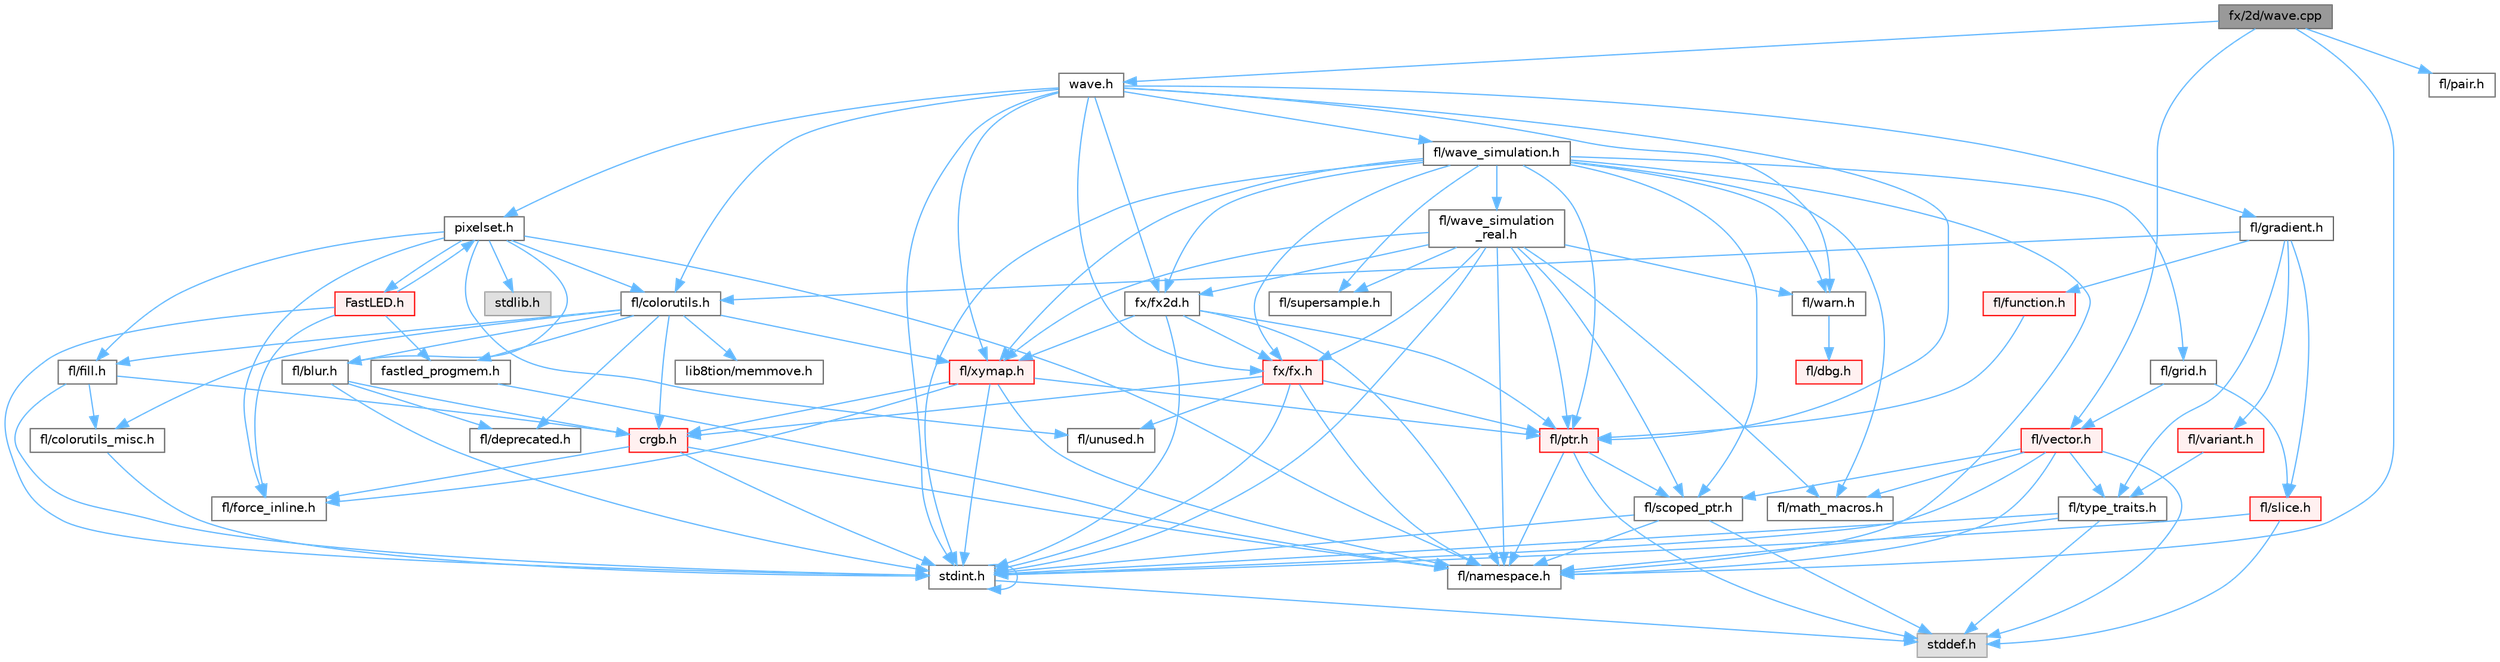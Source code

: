 digraph "fx/2d/wave.cpp"
{
 // INTERACTIVE_SVG=YES
 // LATEX_PDF_SIZE
  bgcolor="transparent";
  edge [fontname=Helvetica,fontsize=10,labelfontname=Helvetica,labelfontsize=10];
  node [fontname=Helvetica,fontsize=10,shape=box,height=0.2,width=0.4];
  Node1 [id="Node000001",label="fx/2d/wave.cpp",height=0.2,width=0.4,color="gray40", fillcolor="grey60", style="filled", fontcolor="black",tooltip=" "];
  Node1 -> Node2 [id="edge1_Node000001_Node000002",color="steelblue1",style="solid",tooltip=" "];
  Node2 [id="Node000002",label="wave.h",height=0.2,width=0.4,color="grey40", fillcolor="white", style="filled",URL="$de/de9/src_2fx_22d_2wave_8h.html",tooltip=" "];
  Node2 -> Node3 [id="edge2_Node000002_Node000003",color="steelblue1",style="solid",tooltip=" "];
  Node3 [id="Node000003",label="stdint.h",height=0.2,width=0.4,color="grey40", fillcolor="white", style="filled",URL="$df/dd8/stdint_8h.html",tooltip=" "];
  Node3 -> Node4 [id="edge3_Node000003_Node000004",color="steelblue1",style="solid",tooltip=" "];
  Node4 [id="Node000004",label="stddef.h",height=0.2,width=0.4,color="grey60", fillcolor="#E0E0E0", style="filled",tooltip=" "];
  Node3 -> Node3 [id="edge4_Node000003_Node000003",color="steelblue1",style="solid",tooltip=" "];
  Node2 -> Node5 [id="edge5_Node000002_Node000005",color="steelblue1",style="solid",tooltip=" "];
  Node5 [id="Node000005",label="fl/warn.h",height=0.2,width=0.4,color="grey40", fillcolor="white", style="filled",URL="$de/d77/warn_8h.html",tooltip=" "];
  Node5 -> Node6 [id="edge6_Node000005_Node000006",color="steelblue1",style="solid",tooltip=" "];
  Node6 [id="Node000006",label="fl/dbg.h",height=0.2,width=0.4,color="red", fillcolor="#FFF0F0", style="filled",URL="$d6/d01/dbg_8h.html",tooltip=" "];
  Node2 -> Node29 [id="edge7_Node000002_Node000029",color="steelblue1",style="solid",tooltip=" "];
  Node29 [id="Node000029",label="fl/colorutils.h",height=0.2,width=0.4,color="grey40", fillcolor="white", style="filled",URL="$d7/df9/fl_2colorutils_8h.html",tooltip="Utility functions for color fill, palettes, blending, and more."];
  Node29 -> Node8 [id="edge8_Node000029_Node000008",color="steelblue1",style="solid",tooltip=" "];
  Node8 [id="Node000008",label="crgb.h",height=0.2,width=0.4,color="red", fillcolor="#FFF0F0", style="filled",URL="$db/dd1/crgb_8h.html",tooltip="Defines the red, green, and blue (RGB) pixel struct."];
  Node8 -> Node3 [id="edge9_Node000008_Node000003",color="steelblue1",style="solid",tooltip=" "];
  Node8 -> Node10 [id="edge10_Node000008_Node000010",color="steelblue1",style="solid",tooltip=" "];
  Node10 [id="Node000010",label="fl/namespace.h",height=0.2,width=0.4,color="grey40", fillcolor="white", style="filled",URL="$df/d2a/namespace_8h.html",tooltip="Implements the FastLED namespace macros."];
  Node8 -> Node13 [id="edge11_Node000008_Node000013",color="steelblue1",style="solid",tooltip=" "];
  Node13 [id="Node000013",label="fl/force_inline.h",height=0.2,width=0.4,color="grey40", fillcolor="white", style="filled",URL="$d4/d64/force__inline_8h.html",tooltip=" "];
  Node29 -> Node30 [id="edge12_Node000029_Node000030",color="steelblue1",style="solid",tooltip=" "];
  Node30 [id="Node000030",label="fastled_progmem.h",height=0.2,width=0.4,color="grey40", fillcolor="white", style="filled",URL="$df/dab/fastled__progmem_8h.html",tooltip="Wrapper definitions to allow seamless use of PROGMEM in environments that have it."];
  Node30 -> Node10 [id="edge13_Node000030_Node000010",color="steelblue1",style="solid",tooltip=" "];
  Node29 -> Node31 [id="edge14_Node000029_Node000031",color="steelblue1",style="solid",tooltip=" "];
  Node31 [id="Node000031",label="fl/blur.h",height=0.2,width=0.4,color="grey40", fillcolor="white", style="filled",URL="$d4/df5/blur_8h.html",tooltip=" "];
  Node31 -> Node3 [id="edge15_Node000031_Node000003",color="steelblue1",style="solid",tooltip=" "];
  Node31 -> Node8 [id="edge16_Node000031_Node000008",color="steelblue1",style="solid",tooltip=" "];
  Node31 -> Node32 [id="edge17_Node000031_Node000032",color="steelblue1",style="solid",tooltip=" "];
  Node32 [id="Node000032",label="fl/deprecated.h",height=0.2,width=0.4,color="grey40", fillcolor="white", style="filled",URL="$d4/dce/deprecated_8h.html",tooltip=" "];
  Node29 -> Node33 [id="edge18_Node000029_Node000033",color="steelblue1",style="solid",tooltip=" "];
  Node33 [id="Node000033",label="fl/colorutils_misc.h",height=0.2,width=0.4,color="grey40", fillcolor="white", style="filled",URL="$dd/db2/colorutils__misc_8h.html",tooltip=" "];
  Node33 -> Node3 [id="edge19_Node000033_Node000003",color="steelblue1",style="solid",tooltip=" "];
  Node29 -> Node32 [id="edge20_Node000029_Node000032",color="steelblue1",style="solid",tooltip=" "];
  Node29 -> Node34 [id="edge21_Node000029_Node000034",color="steelblue1",style="solid",tooltip=" "];
  Node34 [id="Node000034",label="fl/fill.h",height=0.2,width=0.4,color="grey40", fillcolor="white", style="filled",URL="$d2/d78/fill_8h.html",tooltip=" "];
  Node34 -> Node8 [id="edge22_Node000034_Node000008",color="steelblue1",style="solid",tooltip=" "];
  Node34 -> Node33 [id="edge23_Node000034_Node000033",color="steelblue1",style="solid",tooltip=" "];
  Node34 -> Node3 [id="edge24_Node000034_Node000003",color="steelblue1",style="solid",tooltip=" "];
  Node29 -> Node35 [id="edge25_Node000029_Node000035",color="steelblue1",style="solid",tooltip=" "];
  Node35 [id="Node000035",label="fl/xymap.h",height=0.2,width=0.4,color="red", fillcolor="#FFF0F0", style="filled",URL="$da/d61/xymap_8h.html",tooltip=" "];
  Node35 -> Node3 [id="edge26_Node000035_Node000003",color="steelblue1",style="solid",tooltip=" "];
  Node35 -> Node8 [id="edge27_Node000035_Node000008",color="steelblue1",style="solid",tooltip=" "];
  Node35 -> Node13 [id="edge28_Node000035_Node000013",color="steelblue1",style="solid",tooltip=" "];
  Node35 -> Node10 [id="edge29_Node000035_Node000010",color="steelblue1",style="solid",tooltip=" "];
  Node35 -> Node23 [id="edge30_Node000035_Node000023",color="steelblue1",style="solid",tooltip=" "];
  Node23 [id="Node000023",label="fl/ptr.h",height=0.2,width=0.4,color="red", fillcolor="#FFF0F0", style="filled",URL="$dd/d98/ptr_8h.html",tooltip=" "];
  Node23 -> Node4 [id="edge31_Node000023_Node000004",color="steelblue1",style="solid",tooltip=" "];
  Node23 -> Node10 [id="edge32_Node000023_Node000010",color="steelblue1",style="solid",tooltip=" "];
  Node23 -> Node24 [id="edge33_Node000023_Node000024",color="steelblue1",style="solid",tooltip=" "];
  Node24 [id="Node000024",label="fl/scoped_ptr.h",height=0.2,width=0.4,color="grey40", fillcolor="white", style="filled",URL="$d0/d44/scoped__ptr_8h.html",tooltip=" "];
  Node24 -> Node4 [id="edge34_Node000024_Node000004",color="steelblue1",style="solid",tooltip=" "];
  Node24 -> Node3 [id="edge35_Node000024_Node000003",color="steelblue1",style="solid",tooltip=" "];
  Node24 -> Node10 [id="edge36_Node000024_Node000010",color="steelblue1",style="solid",tooltip=" "];
  Node29 -> Node39 [id="edge37_Node000029_Node000039",color="steelblue1",style="solid",tooltip=" "];
  Node39 [id="Node000039",label="lib8tion/memmove.h",height=0.2,width=0.4,color="grey40", fillcolor="white", style="filled",URL="$d9/d72/memmove_8h.html",tooltip=" "];
  Node2 -> Node40 [id="edge38_Node000002_Node000040",color="steelblue1",style="solid",tooltip=" "];
  Node40 [id="Node000040",label="fl/gradient.h",height=0.2,width=0.4,color="grey40", fillcolor="white", style="filled",URL="$db/dfe/gradient_8h.html",tooltip=" "];
  Node40 -> Node29 [id="edge39_Node000040_Node000029",color="steelblue1",style="solid",tooltip=" "];
  Node40 -> Node41 [id="edge40_Node000040_Node000041",color="steelblue1",style="solid",tooltip=" "];
  Node41 [id="Node000041",label="fl/function.h",height=0.2,width=0.4,color="red", fillcolor="#FFF0F0", style="filled",URL="$dd/d67/function_8h.html",tooltip=" "];
  Node41 -> Node23 [id="edge41_Node000041_Node000023",color="steelblue1",style="solid",tooltip=" "];
  Node40 -> Node42 [id="edge42_Node000040_Node000042",color="steelblue1",style="solid",tooltip=" "];
  Node42 [id="Node000042",label="fl/slice.h",height=0.2,width=0.4,color="red", fillcolor="#FFF0F0", style="filled",URL="$d0/d48/slice_8h.html",tooltip=" "];
  Node42 -> Node4 [id="edge43_Node000042_Node000004",color="steelblue1",style="solid",tooltip=" "];
  Node42 -> Node3 [id="edge44_Node000042_Node000003",color="steelblue1",style="solid",tooltip=" "];
  Node40 -> Node15 [id="edge45_Node000040_Node000015",color="steelblue1",style="solid",tooltip=" "];
  Node15 [id="Node000015",label="fl/type_traits.h",height=0.2,width=0.4,color="grey40", fillcolor="white", style="filled",URL="$df/d63/type__traits_8h.html",tooltip=" "];
  Node15 -> Node4 [id="edge46_Node000015_Node000004",color="steelblue1",style="solid",tooltip=" "];
  Node15 -> Node3 [id="edge47_Node000015_Node000003",color="steelblue1",style="solid",tooltip=" "];
  Node15 -> Node10 [id="edge48_Node000015_Node000010",color="steelblue1",style="solid",tooltip=" "];
  Node40 -> Node43 [id="edge49_Node000040_Node000043",color="steelblue1",style="solid",tooltip=" "];
  Node43 [id="Node000043",label="fl/variant.h",height=0.2,width=0.4,color="red", fillcolor="#FFF0F0", style="filled",URL="$d6/d10/variant_8h.html",tooltip=" "];
  Node43 -> Node15 [id="edge50_Node000043_Node000015",color="steelblue1",style="solid",tooltip=" "];
  Node2 -> Node23 [id="edge51_Node000002_Node000023",color="steelblue1",style="solid",tooltip=" "];
  Node2 -> Node44 [id="edge52_Node000002_Node000044",color="steelblue1",style="solid",tooltip=" "];
  Node44 [id="Node000044",label="fl/wave_simulation.h",height=0.2,width=0.4,color="grey40", fillcolor="white", style="filled",URL="$dc/d36/wave__simulation_8h.html",tooltip=" "];
  Node44 -> Node3 [id="edge53_Node000044_Node000003",color="steelblue1",style="solid",tooltip=" "];
  Node44 -> Node22 [id="edge54_Node000044_Node000022",color="steelblue1",style="solid",tooltip=" "];
  Node22 [id="Node000022",label="fl/math_macros.h",height=0.2,width=0.4,color="grey40", fillcolor="white", style="filled",URL="$d8/db8/math__macros_8h.html",tooltip=" "];
  Node44 -> Node10 [id="edge55_Node000044_Node000010",color="steelblue1",style="solid",tooltip=" "];
  Node44 -> Node24 [id="edge56_Node000044_Node000024",color="steelblue1",style="solid",tooltip=" "];
  Node44 -> Node5 [id="edge57_Node000044_Node000005",color="steelblue1",style="solid",tooltip=" "];
  Node44 -> Node45 [id="edge58_Node000044_Node000045",color="steelblue1",style="solid",tooltip=" "];
  Node45 [id="Node000045",label="fl/wave_simulation\l_real.h",height=0.2,width=0.4,color="grey40", fillcolor="white", style="filled",URL="$dd/d8e/wave__simulation__real_8h.html",tooltip=" "];
  Node45 -> Node3 [id="edge59_Node000045_Node000003",color="steelblue1",style="solid",tooltip=" "];
  Node45 -> Node22 [id="edge60_Node000045_Node000022",color="steelblue1",style="solid",tooltip=" "];
  Node45 -> Node10 [id="edge61_Node000045_Node000010",color="steelblue1",style="solid",tooltip=" "];
  Node45 -> Node24 [id="edge62_Node000045_Node000024",color="steelblue1",style="solid",tooltip=" "];
  Node45 -> Node5 [id="edge63_Node000045_Node000005",color="steelblue1",style="solid",tooltip=" "];
  Node45 -> Node23 [id="edge64_Node000045_Node000023",color="steelblue1",style="solid",tooltip=" "];
  Node45 -> Node46 [id="edge65_Node000045_Node000046",color="steelblue1",style="solid",tooltip=" "];
  Node46 [id="Node000046",label="fl/supersample.h",height=0.2,width=0.4,color="grey40", fillcolor="white", style="filled",URL="$d2/dce/supersample_8h.html",tooltip=" "];
  Node45 -> Node35 [id="edge66_Node000045_Node000035",color="steelblue1",style="solid",tooltip=" "];
  Node45 -> Node47 [id="edge67_Node000045_Node000047",color="steelblue1",style="solid",tooltip=" "];
  Node47 [id="Node000047",label="fx/fx.h",height=0.2,width=0.4,color="red", fillcolor="#FFF0F0", style="filled",URL="$df/d44/src_2fx_2fx_8h.html",tooltip=" "];
  Node47 -> Node3 [id="edge68_Node000047_Node000003",color="steelblue1",style="solid",tooltip=" "];
  Node47 -> Node8 [id="edge69_Node000047_Node000008",color="steelblue1",style="solid",tooltip=" "];
  Node47 -> Node10 [id="edge70_Node000047_Node000010",color="steelblue1",style="solid",tooltip=" "];
  Node47 -> Node23 [id="edge71_Node000047_Node000023",color="steelblue1",style="solid",tooltip=" "];
  Node47 -> Node50 [id="edge72_Node000047_Node000050",color="steelblue1",style="solid",tooltip=" "];
  Node50 [id="Node000050",label="fl/unused.h",height=0.2,width=0.4,color="grey40", fillcolor="white", style="filled",URL="$d8/d4b/unused_8h.html",tooltip=" "];
  Node45 -> Node51 [id="edge73_Node000045_Node000051",color="steelblue1",style="solid",tooltip=" "];
  Node51 [id="Node000051",label="fx/fx2d.h",height=0.2,width=0.4,color="grey40", fillcolor="white", style="filled",URL="$d9/d43/fx2d_8h.html",tooltip=" "];
  Node51 -> Node3 [id="edge74_Node000051_Node000003",color="steelblue1",style="solid",tooltip=" "];
  Node51 -> Node10 [id="edge75_Node000051_Node000010",color="steelblue1",style="solid",tooltip=" "];
  Node51 -> Node23 [id="edge76_Node000051_Node000023",color="steelblue1",style="solid",tooltip=" "];
  Node51 -> Node35 [id="edge77_Node000051_Node000035",color="steelblue1",style="solid",tooltip=" "];
  Node51 -> Node47 [id="edge78_Node000051_Node000047",color="steelblue1",style="solid",tooltip=" "];
  Node44 -> Node52 [id="edge79_Node000044_Node000052",color="steelblue1",style="solid",tooltip=" "];
  Node52 [id="Node000052",label="fl/grid.h",height=0.2,width=0.4,color="grey40", fillcolor="white", style="filled",URL="$da/d15/grid_8h.html",tooltip=" "];
  Node52 -> Node42 [id="edge80_Node000052_Node000042",color="steelblue1",style="solid",tooltip=" "];
  Node52 -> Node25 [id="edge81_Node000052_Node000025",color="steelblue1",style="solid",tooltip=" "];
  Node25 [id="Node000025",label="fl/vector.h",height=0.2,width=0.4,color="red", fillcolor="#FFF0F0", style="filled",URL="$d6/d68/vector_8h.html",tooltip=" "];
  Node25 -> Node4 [id="edge82_Node000025_Node000004",color="steelblue1",style="solid",tooltip=" "];
  Node25 -> Node3 [id="edge83_Node000025_Node000003",color="steelblue1",style="solid",tooltip=" "];
  Node25 -> Node22 [id="edge84_Node000025_Node000022",color="steelblue1",style="solid",tooltip=" "];
  Node25 -> Node10 [id="edge85_Node000025_Node000010",color="steelblue1",style="solid",tooltip=" "];
  Node25 -> Node24 [id="edge86_Node000025_Node000024",color="steelblue1",style="solid",tooltip=" "];
  Node25 -> Node15 [id="edge87_Node000025_Node000015",color="steelblue1",style="solid",tooltip=" "];
  Node44 -> Node23 [id="edge88_Node000044_Node000023",color="steelblue1",style="solid",tooltip=" "];
  Node44 -> Node46 [id="edge89_Node000044_Node000046",color="steelblue1",style="solid",tooltip=" "];
  Node44 -> Node35 [id="edge90_Node000044_Node000035",color="steelblue1",style="solid",tooltip=" "];
  Node44 -> Node47 [id="edge91_Node000044_Node000047",color="steelblue1",style="solid",tooltip=" "];
  Node44 -> Node51 [id="edge92_Node000044_Node000051",color="steelblue1",style="solid",tooltip=" "];
  Node2 -> Node35 [id="edge93_Node000002_Node000035",color="steelblue1",style="solid",tooltip=" "];
  Node2 -> Node47 [id="edge94_Node000002_Node000047",color="steelblue1",style="solid",tooltip=" "];
  Node2 -> Node51 [id="edge95_Node000002_Node000051",color="steelblue1",style="solid",tooltip=" "];
  Node2 -> Node53 [id="edge96_Node000002_Node000053",color="steelblue1",style="solid",tooltip=" "];
  Node53 [id="Node000053",label="pixelset.h",height=0.2,width=0.4,color="grey40", fillcolor="white", style="filled",URL="$d4/d46/pixelset_8h.html",tooltip="Declares classes for managing logical groups of LEDs."];
  Node53 -> Node13 [id="edge97_Node000053_Node000013",color="steelblue1",style="solid",tooltip=" "];
  Node53 -> Node10 [id="edge98_Node000053_Node000010",color="steelblue1",style="solid",tooltip=" "];
  Node53 -> Node50 [id="edge99_Node000053_Node000050",color="steelblue1",style="solid",tooltip=" "];
  Node53 -> Node29 [id="edge100_Node000053_Node000029",color="steelblue1",style="solid",tooltip=" "];
  Node53 -> Node34 [id="edge101_Node000053_Node000034",color="steelblue1",style="solid",tooltip=" "];
  Node53 -> Node31 [id="edge102_Node000053_Node000031",color="steelblue1",style="solid",tooltip=" "];
  Node53 -> Node54 [id="edge103_Node000053_Node000054",color="steelblue1",style="solid",tooltip=" "];
  Node54 [id="Node000054",label="FastLED.h",height=0.2,width=0.4,color="red", fillcolor="#FFF0F0", style="filled",URL="$db/d97/_fast_l_e_d_8h.html",tooltip="central include file for FastLED, defines the CFastLED class/object"];
  Node54 -> Node3 [id="edge104_Node000054_Node000003",color="steelblue1",style="solid",tooltip=" "];
  Node54 -> Node13 [id="edge105_Node000054_Node000013",color="steelblue1",style="solid",tooltip=" "];
  Node54 -> Node30 [id="edge106_Node000054_Node000030",color="steelblue1",style="solid",tooltip=" "];
  Node54 -> Node53 [id="edge107_Node000054_Node000053",color="steelblue1",style="solid",tooltip=" "];
  Node53 -> Node107 [id="edge108_Node000053_Node000107",color="steelblue1",style="solid",tooltip=" "];
  Node107 [id="Node000107",label="stdlib.h",height=0.2,width=0.4,color="grey60", fillcolor="#E0E0E0", style="filled",tooltip=" "];
  Node1 -> Node10 [id="edge109_Node000001_Node000010",color="steelblue1",style="solid",tooltip=" "];
  Node1 -> Node88 [id="edge110_Node000001_Node000088",color="steelblue1",style="solid",tooltip=" "];
  Node88 [id="Node000088",label="fl/pair.h",height=0.2,width=0.4,color="grey40", fillcolor="white", style="filled",URL="$d3/d41/pair_8h.html",tooltip=" "];
  Node1 -> Node25 [id="edge111_Node000001_Node000025",color="steelblue1",style="solid",tooltip=" "];
}

